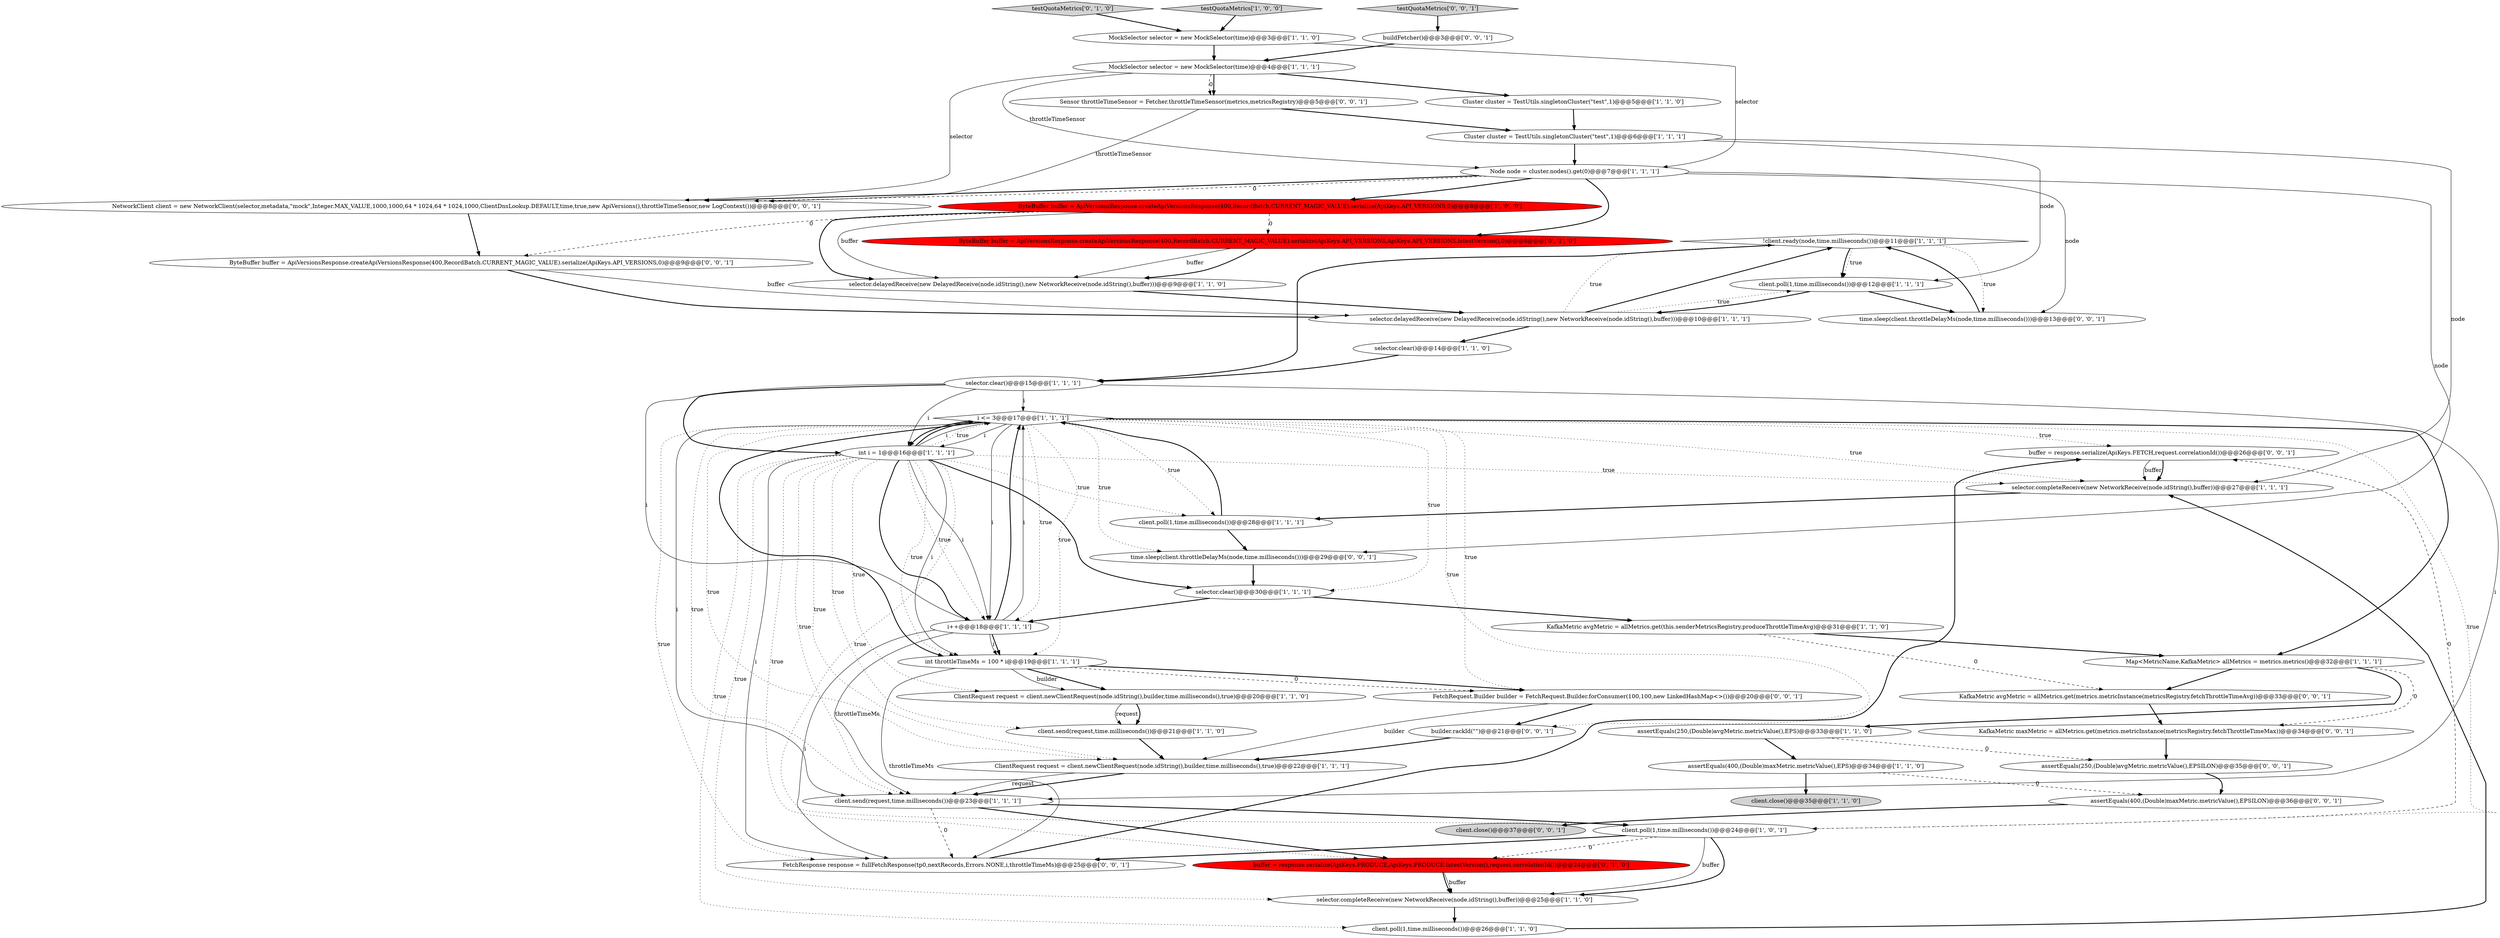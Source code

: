digraph {
10 [style = filled, label = "!client.ready(node,time.milliseconds())@@@11@@@['1', '1', '1']", fillcolor = white, shape = diamond image = "AAA0AAABBB1BBB"];
48 [style = filled, label = "buffer = response.serialize(ApiKeys.FETCH,request.correlationId())@@@26@@@['0', '0', '1']", fillcolor = white, shape = ellipse image = "AAA0AAABBB3BBB"];
44 [style = filled, label = "assertEquals(250,(Double)avgMetric.metricValue(),EPSILON)@@@35@@@['0', '0', '1']", fillcolor = white, shape = ellipse image = "AAA0AAABBB3BBB"];
17 [style = filled, label = "selector.clear()@@@15@@@['1', '1', '1']", fillcolor = white, shape = ellipse image = "AAA0AAABBB1BBB"];
35 [style = filled, label = "KafkaMetric maxMetric = allMetrics.get(metrics.metricInstance(metricsRegistry.fetchThrottleTimeMax))@@@34@@@['0', '0', '1']", fillcolor = white, shape = ellipse image = "AAA0AAABBB3BBB"];
2 [style = filled, label = "selector.completeReceive(new NetworkReceive(node.idString(),buffer))@@@27@@@['1', '1', '1']", fillcolor = white, shape = ellipse image = "AAA0AAABBB1BBB"];
23 [style = filled, label = "Map<MetricName,KafkaMetric> allMetrics = metrics.metrics()@@@32@@@['1', '1', '1']", fillcolor = white, shape = ellipse image = "AAA0AAABBB1BBB"];
6 [style = filled, label = "selector.delayedReceive(new DelayedReceive(node.idString(),new NetworkReceive(node.idString(),buffer)))@@@10@@@['1', '1', '1']", fillcolor = white, shape = ellipse image = "AAA0AAABBB1BBB"];
27 [style = filled, label = "client.poll(1,time.milliseconds())@@@12@@@['1', '1', '1']", fillcolor = white, shape = ellipse image = "AAA0AAABBB1BBB"];
8 [style = filled, label = "ClientRequest request = client.newClientRequest(node.idString(),builder,time.milliseconds(),true)@@@22@@@['1', '1', '1']", fillcolor = white, shape = ellipse image = "AAA0AAABBB1BBB"];
36 [style = filled, label = "ByteBuffer buffer = ApiVersionsResponse.createApiVersionsResponse(400,RecordBatch.CURRENT_MAGIC_VALUE).serialize(ApiKeys.API_VERSIONS,0)@@@9@@@['0', '0', '1']", fillcolor = white, shape = ellipse image = "AAA0AAABBB3BBB"];
45 [style = filled, label = "FetchRequest.Builder builder = FetchRequest.Builder.forConsumer(100,100,new LinkedHashMap<>())@@@20@@@['0', '0', '1']", fillcolor = white, shape = ellipse image = "AAA0AAABBB3BBB"];
41 [style = filled, label = "FetchResponse response = fullFetchResponse(tp0,nextRecords,Errors.NONE,i,throttleTimeMs)@@@25@@@['0', '0', '1']", fillcolor = white, shape = ellipse image = "AAA0AAABBB3BBB"];
16 [style = filled, label = "i <= 3@@@17@@@['1', '1', '1']", fillcolor = white, shape = diamond image = "AAA0AAABBB1BBB"];
29 [style = filled, label = "int throttleTimeMs = 100 * i@@@19@@@['1', '1', '1']", fillcolor = white, shape = ellipse image = "AAA0AAABBB1BBB"];
49 [style = filled, label = "client.close()@@@37@@@['0', '0', '1']", fillcolor = lightgray, shape = ellipse image = "AAA0AAABBB3BBB"];
3 [style = filled, label = "selector.clear()@@@14@@@['1', '1', '0']", fillcolor = white, shape = ellipse image = "AAA0AAABBB1BBB"];
14 [style = filled, label = "i++@@@18@@@['1', '1', '1']", fillcolor = white, shape = ellipse image = "AAA0AAABBB1BBB"];
28 [style = filled, label = "Cluster cluster = TestUtils.singletonCluster(\"test\",1)@@@5@@@['1', '1', '0']", fillcolor = white, shape = ellipse image = "AAA0AAABBB1BBB"];
7 [style = filled, label = "ByteBuffer buffer = ApiVersionsResponse.createApiVersionsResponse(400,RecordBatch.CURRENT_MAGIC_VALUE).serialize(ApiKeys.API_VERSIONS,0)@@@8@@@['1', '0', '0']", fillcolor = red, shape = ellipse image = "AAA1AAABBB1BBB"];
12 [style = filled, label = "client.close()@@@35@@@['1', '1', '0']", fillcolor = lightgray, shape = ellipse image = "AAA0AAABBB1BBB"];
20 [style = filled, label = "int i = 1@@@16@@@['1', '1', '1']", fillcolor = white, shape = ellipse image = "AAA0AAABBB1BBB"];
15 [style = filled, label = "client.poll(1,time.milliseconds())@@@28@@@['1', '1', '1']", fillcolor = white, shape = ellipse image = "AAA0AAABBB1BBB"];
47 [style = filled, label = "builder.rackId(\"\")@@@21@@@['0', '0', '1']", fillcolor = white, shape = ellipse image = "AAA0AAABBB3BBB"];
11 [style = filled, label = "client.send(request,time.milliseconds())@@@23@@@['1', '1', '1']", fillcolor = white, shape = ellipse image = "AAA0AAABBB1BBB"];
18 [style = filled, label = "client.poll(1,time.milliseconds())@@@26@@@['1', '1', '0']", fillcolor = white, shape = ellipse image = "AAA0AAABBB1BBB"];
9 [style = filled, label = "testQuotaMetrics['1', '0', '0']", fillcolor = lightgray, shape = diamond image = "AAA0AAABBB1BBB"];
21 [style = filled, label = "KafkaMetric avgMetric = allMetrics.get(this.senderMetricsRegistry.produceThrottleTimeAvg)@@@31@@@['1', '1', '0']", fillcolor = white, shape = ellipse image = "AAA0AAABBB1BBB"];
46 [style = filled, label = "NetworkClient client = new NetworkClient(selector,metadata,\"mock\",Integer.MAX_VALUE,1000,1000,64 * 1024,64 * 1024,1000,ClientDnsLookup.DEFAULT,time,true,new ApiVersions(),throttleTimeSensor,new LogContext())@@@8@@@['0', '0', '1']", fillcolor = white, shape = ellipse image = "AAA0AAABBB3BBB"];
25 [style = filled, label = "MockSelector selector = new MockSelector(time)@@@3@@@['1', '1', '0']", fillcolor = white, shape = ellipse image = "AAA0AAABBB1BBB"];
26 [style = filled, label = "assertEquals(400,(Double)maxMetric.metricValue(),EPS)@@@34@@@['1', '1', '0']", fillcolor = white, shape = ellipse image = "AAA0AAABBB1BBB"];
38 [style = filled, label = "buildFetcher()@@@3@@@['0', '0', '1']", fillcolor = white, shape = ellipse image = "AAA0AAABBB3BBB"];
43 [style = filled, label = "time.sleep(client.throttleDelayMs(node,time.milliseconds()))@@@29@@@['0', '0', '1']", fillcolor = white, shape = ellipse image = "AAA0AAABBB3BBB"];
1 [style = filled, label = "selector.delayedReceive(new DelayedReceive(node.idString(),new NetworkReceive(node.idString(),buffer)))@@@9@@@['1', '1', '0']", fillcolor = white, shape = ellipse image = "AAA0AAABBB1BBB"];
34 [style = filled, label = "buffer = response.serialize(ApiKeys.PRODUCE,ApiKeys.PRODUCE.latestVersion(),request.correlationId())@@@24@@@['0', '1', '0']", fillcolor = red, shape = ellipse image = "AAA1AAABBB2BBB"];
50 [style = filled, label = "KafkaMetric avgMetric = allMetrics.get(metrics.metricInstance(metricsRegistry.fetchThrottleTimeAvg))@@@33@@@['0', '0', '1']", fillcolor = white, shape = ellipse image = "AAA0AAABBB3BBB"];
30 [style = filled, label = "assertEquals(250,(Double)avgMetric.metricValue(),EPS)@@@33@@@['1', '1', '0']", fillcolor = white, shape = ellipse image = "AAA0AAABBB1BBB"];
19 [style = filled, label = "ClientRequest request = client.newClientRequest(node.idString(),builder,time.milliseconds(),true)@@@20@@@['1', '1', '0']", fillcolor = white, shape = ellipse image = "AAA0AAABBB1BBB"];
0 [style = filled, label = "selector.clear()@@@30@@@['1', '1', '1']", fillcolor = white, shape = ellipse image = "AAA0AAABBB1BBB"];
31 [style = filled, label = "selector.completeReceive(new NetworkReceive(node.idString(),buffer))@@@25@@@['1', '1', '0']", fillcolor = white, shape = ellipse image = "AAA0AAABBB1BBB"];
5 [style = filled, label = "Cluster cluster = TestUtils.singletonCluster(\"test\",1)@@@6@@@['1', '1', '1']", fillcolor = white, shape = ellipse image = "AAA0AAABBB1BBB"];
22 [style = filled, label = "Node node = cluster.nodes().get(0)@@@7@@@['1', '1', '1']", fillcolor = white, shape = ellipse image = "AAA0AAABBB1BBB"];
33 [style = filled, label = "ByteBuffer buffer = ApiVersionsResponse.createApiVersionsResponse(400,RecordBatch.CURRENT_MAGIC_VALUE).serialize(ApiKeys.API_VERSIONS,ApiKeys.API_VERSIONS.latestVersion(),0)@@@8@@@['0', '1', '0']", fillcolor = red, shape = ellipse image = "AAA1AAABBB2BBB"];
40 [style = filled, label = "time.sleep(client.throttleDelayMs(node,time.milliseconds()))@@@13@@@['0', '0', '1']", fillcolor = white, shape = ellipse image = "AAA0AAABBB3BBB"];
24 [style = filled, label = "client.send(request,time.milliseconds())@@@21@@@['1', '1', '0']", fillcolor = white, shape = ellipse image = "AAA0AAABBB1BBB"];
32 [style = filled, label = "testQuotaMetrics['0', '1', '0']", fillcolor = lightgray, shape = diamond image = "AAA0AAABBB2BBB"];
4 [style = filled, label = "client.poll(1,time.milliseconds())@@@24@@@['1', '0', '1']", fillcolor = white, shape = ellipse image = "AAA0AAABBB1BBB"];
37 [style = filled, label = "testQuotaMetrics['0', '0', '1']", fillcolor = lightgray, shape = diamond image = "AAA0AAABBB3BBB"];
42 [style = filled, label = "Sensor throttleTimeSensor = Fetcher.throttleTimeSensor(metrics,metricsRegistry)@@@5@@@['0', '0', '1']", fillcolor = white, shape = ellipse image = "AAA0AAABBB3BBB"];
39 [style = filled, label = "assertEquals(400,(Double)maxMetric.metricValue(),EPSILON)@@@36@@@['0', '0', '1']", fillcolor = white, shape = ellipse image = "AAA0AAABBB3BBB"];
13 [style = filled, label = "MockSelector selector = new MockSelector(time)@@@4@@@['1', '1', '1']", fillcolor = white, shape = ellipse image = "AAA0AAABBB1BBB"];
21->50 [style = dashed, label="0"];
6->3 [style = bold, label=""];
20->11 [style = dotted, label="true"];
30->44 [style = dashed, label="0"];
20->0 [style = bold, label=""];
25->22 [style = solid, label="selector"];
10->17 [style = bold, label=""];
29->45 [style = bold, label=""];
19->24 [style = bold, label=""];
41->48 [style = bold, label=""];
26->12 [style = bold, label=""];
0->14 [style = bold, label=""];
16->11 [style = solid, label="i"];
20->16 [style = bold, label=""];
20->41 [style = solid, label="i"];
20->31 [style = dotted, label="true"];
37->38 [style = bold, label=""];
39->49 [style = bold, label=""];
2->15 [style = bold, label=""];
32->25 [style = bold, label=""];
20->18 [style = dotted, label="true"];
14->11 [style = solid, label="throttleTimeMs"];
43->0 [style = bold, label=""];
48->2 [style = solid, label="buffer"];
16->47 [style = dotted, label="true"];
8->11 [style = bold, label=""];
16->41 [style = dotted, label="true"];
20->34 [style = dotted, label="true"];
20->15 [style = dotted, label="true"];
34->31 [style = solid, label="buffer"];
17->20 [style = bold, label=""];
36->6 [style = bold, label=""];
14->16 [style = bold, label=""];
13->42 [style = dashed, label="0"];
22->33 [style = bold, label=""];
16->43 [style = dotted, label="true"];
28->5 [style = bold, label=""];
7->1 [style = bold, label=""];
22->46 [style = bold, label=""];
23->30 [style = bold, label=""];
48->2 [style = bold, label=""];
35->44 [style = bold, label=""];
20->24 [style = dotted, label="true"];
16->20 [style = solid, label="i"];
16->29 [style = bold, label=""];
17->11 [style = solid, label="i"];
30->26 [style = bold, label=""];
23->35 [style = dashed, label="0"];
46->36 [style = bold, label=""];
34->31 [style = bold, label=""];
20->14 [style = bold, label=""];
0->21 [style = bold, label=""];
16->4 [style = dotted, label="true"];
22->7 [style = bold, label=""];
29->45 [style = dashed, label="0"];
17->20 [style = solid, label="i"];
5->27 [style = solid, label="node"];
16->14 [style = dotted, label="true"];
4->34 [style = dashed, label="0"];
33->1 [style = solid, label="buffer"];
24->8 [style = bold, label=""];
16->20 [style = bold, label=""];
5->22 [style = bold, label=""];
16->11 [style = dotted, label="true"];
21->23 [style = bold, label=""];
26->39 [style = dashed, label="0"];
16->8 [style = dotted, label="true"];
36->6 [style = solid, label="buffer"];
13->42 [style = bold, label=""];
16->48 [style = dotted, label="true"];
11->4 [style = bold, label=""];
20->14 [style = solid, label="i"];
20->14 [style = dotted, label="true"];
17->14 [style = solid, label="i"];
16->23 [style = bold, label=""];
4->31 [style = solid, label="buffer"];
14->41 [style = solid, label="i"];
20->29 [style = solid, label="i"];
45->8 [style = solid, label="builder"];
4->41 [style = bold, label=""];
14->16 [style = solid, label="i"];
6->10 [style = dotted, label="true"];
4->31 [style = bold, label=""];
13->46 [style = solid, label="selector"];
1->6 [style = bold, label=""];
29->19 [style = bold, label=""];
20->16 [style = solid, label="i"];
20->4 [style = dotted, label="true"];
6->10 [style = bold, label=""];
15->43 [style = bold, label=""];
14->29 [style = bold, label=""];
3->17 [style = bold, label=""];
42->46 [style = solid, label="throttleTimeSensor"];
20->19 [style = dotted, label="true"];
50->35 [style = bold, label=""];
6->27 [style = dotted, label="true"];
4->48 [style = dashed, label="0"];
16->29 [style = dotted, label="true"];
7->1 [style = solid, label="buffer"];
10->40 [style = dotted, label="true"];
23->50 [style = bold, label=""];
16->15 [style = dotted, label="true"];
40->10 [style = bold, label=""];
16->2 [style = dotted, label="true"];
47->8 [style = bold, label=""];
8->11 [style = solid, label="request"];
25->13 [style = bold, label=""];
10->27 [style = bold, label=""];
20->8 [style = dotted, label="true"];
5->2 [style = solid, label="node"];
22->46 [style = dashed, label="0"];
31->18 [style = bold, label=""];
33->1 [style = bold, label=""];
18->2 [style = bold, label=""];
15->16 [style = bold, label=""];
44->39 [style = bold, label=""];
27->6 [style = bold, label=""];
16->45 [style = dotted, label="true"];
16->14 [style = solid, label="i"];
17->16 [style = solid, label="i"];
11->34 [style = bold, label=""];
22->43 [style = solid, label="node"];
29->19 [style = solid, label="builder"];
16->0 [style = dotted, label="true"];
13->22 [style = solid, label="throttleTimeSensor"];
14->29 [style = solid, label="i"];
20->29 [style = dotted, label="true"];
22->40 [style = solid, label="node"];
9->25 [style = bold, label=""];
19->24 [style = solid, label="request"];
45->47 [style = bold, label=""];
11->41 [style = dashed, label="0"];
20->2 [style = dotted, label="true"];
27->40 [style = bold, label=""];
10->27 [style = dotted, label="true"];
7->33 [style = dashed, label="0"];
42->5 [style = bold, label=""];
29->41 [style = solid, label="throttleTimeMs"];
38->13 [style = bold, label=""];
7->36 [style = dashed, label="0"];
20->16 [style = dotted, label="true"];
13->28 [style = bold, label=""];
}

